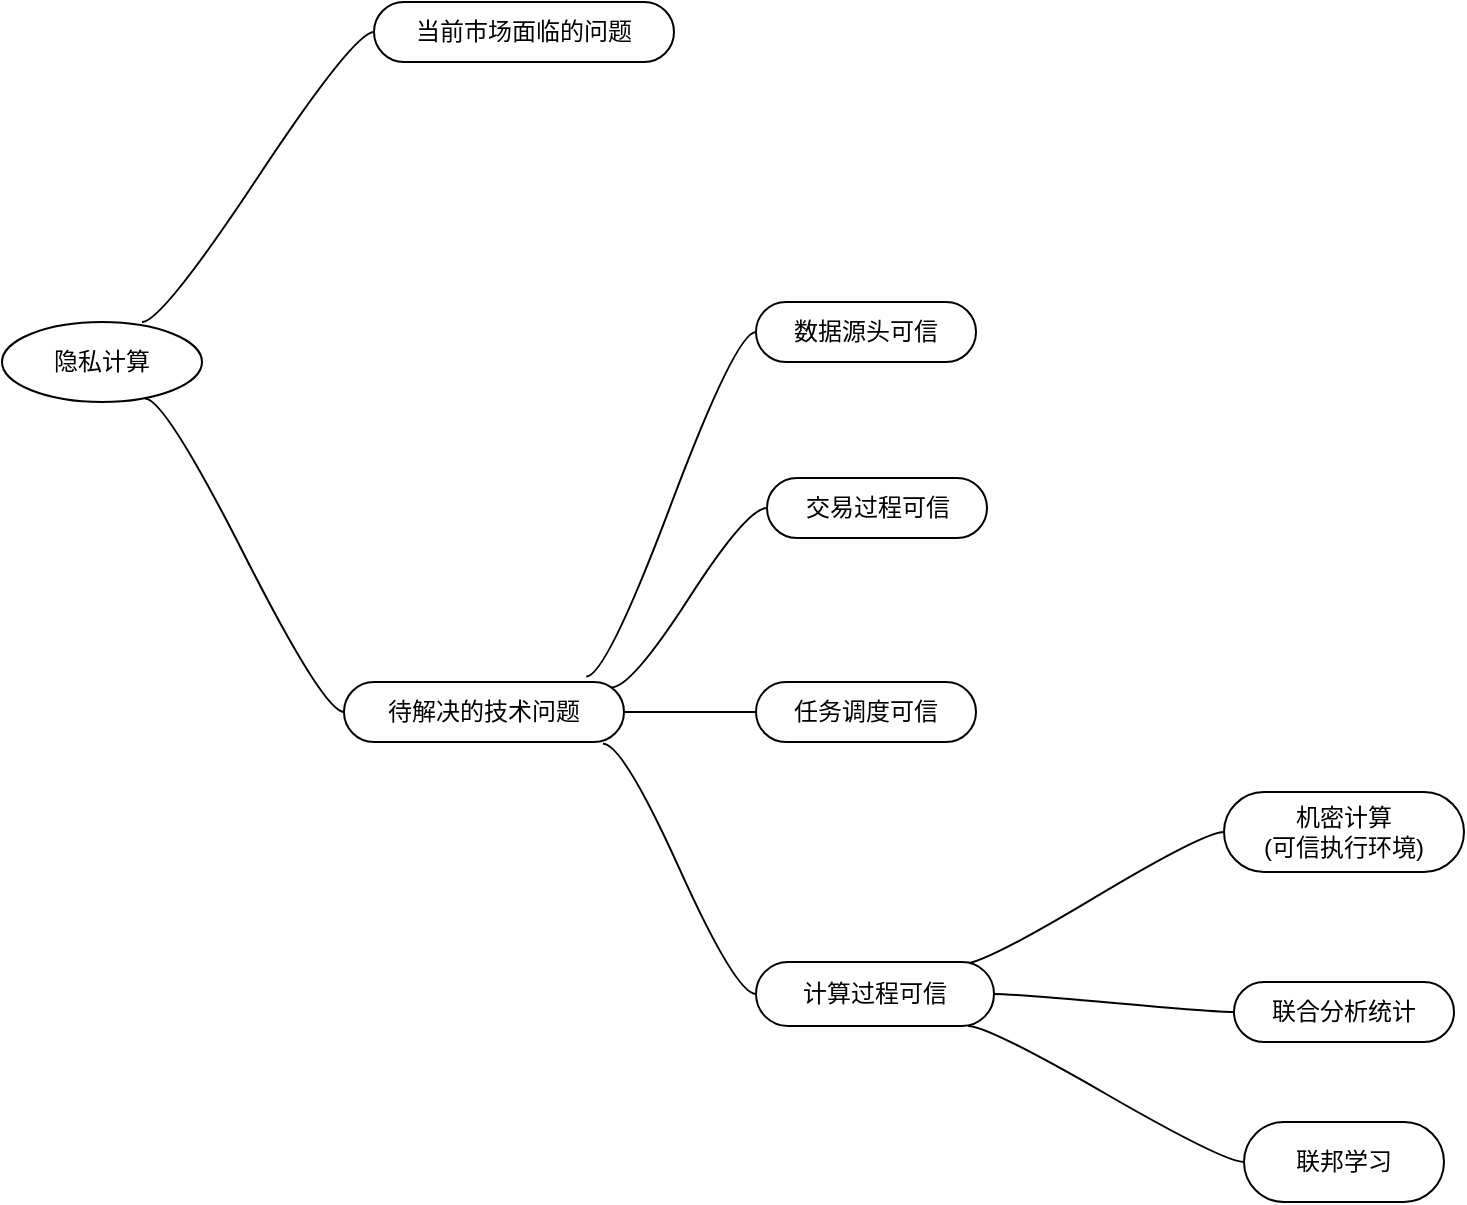 <mxfile version="16.2.4" type="github">
  <diagram id="AMjBwCmGvoG6Ac3YdRjd" name="Page-1">
    <mxGraphModel dx="2070" dy="997" grid="1" gridSize="10" guides="1" tooltips="1" connect="1" arrows="1" fold="1" page="1" pageScale="1" pageWidth="827" pageHeight="1169" math="0" shadow="0">
      <root>
        <mxCell id="0" />
        <mxCell id="1" parent="0" />
        <mxCell id="Y4qEVJC5LAISTtddAkst-14" value="隐私计算" style="ellipse;whiteSpace=wrap;html=1;align=center;newEdgeStyle={&quot;edgeStyle&quot;:&quot;entityRelationEdgeStyle&quot;,&quot;startArrow&quot;:&quot;none&quot;,&quot;endArrow&quot;:&quot;none&quot;,&quot;segment&quot;:10,&quot;curved&quot;:1};treeFolding=1;treeMoving=1;" vertex="1" parent="1">
          <mxGeometry x="414" y="330" width="100" height="40" as="geometry" />
        </mxCell>
        <mxCell id="Y4qEVJC5LAISTtddAkst-15" value="当前市场面临的问题" style="whiteSpace=wrap;html=1;rounded=1;arcSize=50;align=center;verticalAlign=middle;strokeWidth=1;autosize=1;spacing=4;treeFolding=1;treeMoving=1;newEdgeStyle={&quot;edgeStyle&quot;:&quot;entityRelationEdgeStyle&quot;,&quot;startArrow&quot;:&quot;none&quot;,&quot;endArrow&quot;:&quot;none&quot;,&quot;segment&quot;:10,&quot;curved&quot;:1};" vertex="1" parent="1">
          <mxGeometry x="600" y="170" width="150" height="30" as="geometry" />
        </mxCell>
        <mxCell id="Y4qEVJC5LAISTtddAkst-16" value="" style="edgeStyle=entityRelationEdgeStyle;startArrow=none;endArrow=none;segment=10;curved=1;rounded=0;exitX=0.7;exitY=0;exitDx=0;exitDy=0;exitPerimeter=0;" edge="1" target="Y4qEVJC5LAISTtddAkst-15" parent="1" source="Y4qEVJC5LAISTtddAkst-14">
          <mxGeometry relative="1" as="geometry">
            <mxPoint x="430" y="310" as="sourcePoint" />
          </mxGeometry>
        </mxCell>
        <mxCell id="Y4qEVJC5LAISTtddAkst-20" value="待解决的技术问题" style="whiteSpace=wrap;html=1;rounded=1;arcSize=50;align=center;verticalAlign=middle;strokeWidth=1;autosize=1;spacing=4;treeFolding=1;treeMoving=1;newEdgeStyle={&quot;edgeStyle&quot;:&quot;entityRelationEdgeStyle&quot;,&quot;startArrow&quot;:&quot;none&quot;,&quot;endArrow&quot;:&quot;none&quot;,&quot;segment&quot;:10,&quot;curved&quot;:1};" vertex="1" parent="1">
          <mxGeometry x="585" y="510" width="140" height="30" as="geometry" />
        </mxCell>
        <mxCell id="Y4qEVJC5LAISTtddAkst-21" value="" style="edgeStyle=entityRelationEdgeStyle;startArrow=none;endArrow=none;segment=10;curved=1;rounded=0;exitX=0.715;exitY=0.955;exitDx=0;exitDy=0;exitPerimeter=0;" edge="1" target="Y4qEVJC5LAISTtddAkst-20" parent="1" source="Y4qEVJC5LAISTtddAkst-14">
          <mxGeometry relative="1" as="geometry">
            <mxPoint x="810" y="490" as="sourcePoint" />
          </mxGeometry>
        </mxCell>
        <mxCell id="Y4qEVJC5LAISTtddAkst-25" value="机密计算&lt;br&gt;(可信执行环境)" style="whiteSpace=wrap;html=1;rounded=1;arcSize=50;align=center;verticalAlign=middle;strokeWidth=1;autosize=1;spacing=4;treeFolding=1;treeMoving=1;newEdgeStyle={&quot;edgeStyle&quot;:&quot;entityRelationEdgeStyle&quot;,&quot;startArrow&quot;:&quot;none&quot;,&quot;endArrow&quot;:&quot;none&quot;,&quot;segment&quot;:10,&quot;curved&quot;:1};" vertex="1" parent="1">
          <mxGeometry x="1025" y="565" width="120" height="40" as="geometry" />
        </mxCell>
        <mxCell id="Y4qEVJC5LAISTtddAkst-26" value="" style="edgeStyle=entityRelationEdgeStyle;startArrow=none;endArrow=none;segment=10;curved=1;rounded=0;exitX=0.875;exitY=0.028;exitDx=0;exitDy=0;exitPerimeter=0;" edge="1" target="Y4qEVJC5LAISTtddAkst-25" parent="1" source="Y4qEVJC5LAISTtddAkst-31">
          <mxGeometry relative="1" as="geometry">
            <mxPoint x="670" y="480" as="sourcePoint" />
          </mxGeometry>
        </mxCell>
        <mxCell id="Y4qEVJC5LAISTtddAkst-27" value="联合分析统计" style="whiteSpace=wrap;html=1;rounded=1;arcSize=50;align=center;verticalAlign=middle;strokeWidth=1;autosize=1;spacing=4;treeFolding=1;treeMoving=1;newEdgeStyle={&quot;edgeStyle&quot;:&quot;entityRelationEdgeStyle&quot;,&quot;startArrow&quot;:&quot;none&quot;,&quot;endArrow&quot;:&quot;none&quot;,&quot;segment&quot;:10,&quot;curved&quot;:1};" vertex="1" parent="1">
          <mxGeometry x="1030" y="660" width="110" height="30" as="geometry" />
        </mxCell>
        <mxCell id="Y4qEVJC5LAISTtddAkst-28" value="" style="edgeStyle=entityRelationEdgeStyle;startArrow=none;endArrow=none;segment=10;curved=1;rounded=0;" edge="1" target="Y4qEVJC5LAISTtddAkst-27" parent="1" source="Y4qEVJC5LAISTtddAkst-31">
          <mxGeometry relative="1" as="geometry">
            <mxPoint x="754" y="670" as="sourcePoint" />
          </mxGeometry>
        </mxCell>
        <mxCell id="Y4qEVJC5LAISTtddAkst-29" value="联邦学习" style="whiteSpace=wrap;html=1;rounded=1;arcSize=50;align=center;verticalAlign=middle;strokeWidth=1;autosize=1;spacing=4;treeFolding=1;treeMoving=1;newEdgeStyle={&quot;edgeStyle&quot;:&quot;entityRelationEdgeStyle&quot;,&quot;startArrow&quot;:&quot;none&quot;,&quot;endArrow&quot;:&quot;none&quot;,&quot;segment&quot;:10,&quot;curved&quot;:1};" vertex="1" parent="1">
          <mxGeometry x="1035" y="730" width="100" height="40" as="geometry" />
        </mxCell>
        <mxCell id="Y4qEVJC5LAISTtddAkst-30" value="" style="edgeStyle=entityRelationEdgeStyle;startArrow=none;endArrow=none;segment=10;curved=1;rounded=0;exitX=0.891;exitY=1;exitDx=0;exitDy=0;exitPerimeter=0;" edge="1" target="Y4qEVJC5LAISTtddAkst-29" parent="1" source="Y4qEVJC5LAISTtddAkst-31">
          <mxGeometry relative="1" as="geometry">
            <mxPoint x="740" y="800" as="sourcePoint" />
          </mxGeometry>
        </mxCell>
        <mxCell id="Y4qEVJC5LAISTtddAkst-31" value="计算过程可信" style="whiteSpace=wrap;html=1;rounded=1;arcSize=50;align=center;verticalAlign=middle;strokeWidth=1;autosize=1;spacing=4;treeFolding=1;treeMoving=1;newEdgeStyle={&quot;edgeStyle&quot;:&quot;entityRelationEdgeStyle&quot;,&quot;startArrow&quot;:&quot;none&quot;,&quot;endArrow&quot;:&quot;none&quot;,&quot;segment&quot;:10,&quot;curved&quot;:1};" vertex="1" parent="1">
          <mxGeometry x="791" y="650" width="119" height="32" as="geometry" />
        </mxCell>
        <mxCell id="Y4qEVJC5LAISTtddAkst-32" value="" style="edgeStyle=entityRelationEdgeStyle;startArrow=none;endArrow=none;segment=10;curved=1;rounded=0;exitX=0.925;exitY=1.03;exitDx=0;exitDy=0;exitPerimeter=0;" edge="1" target="Y4qEVJC5LAISTtddAkst-31" parent="1" source="Y4qEVJC5LAISTtddAkst-20">
          <mxGeometry relative="1" as="geometry">
            <mxPoint x="710" y="630" as="sourcePoint" />
          </mxGeometry>
        </mxCell>
        <mxCell id="Y4qEVJC5LAISTtddAkst-33" value="数据源头可信" style="whiteSpace=wrap;html=1;rounded=1;arcSize=50;align=center;verticalAlign=middle;strokeWidth=1;autosize=1;spacing=4;treeFolding=1;treeMoving=1;newEdgeStyle={&quot;edgeStyle&quot;:&quot;entityRelationEdgeStyle&quot;,&quot;startArrow&quot;:&quot;none&quot;,&quot;endArrow&quot;:&quot;none&quot;,&quot;segment&quot;:10,&quot;curved&quot;:1};" vertex="1" parent="1">
          <mxGeometry x="791" y="320" width="110" height="30" as="geometry" />
        </mxCell>
        <mxCell id="Y4qEVJC5LAISTtddAkst-34" value="" style="edgeStyle=entityRelationEdgeStyle;startArrow=none;endArrow=none;segment=10;curved=1;rounded=0;exitX=0.865;exitY=-0.091;exitDx=0;exitDy=0;exitPerimeter=0;" edge="1" target="Y4qEVJC5LAISTtddAkst-33" parent="1" source="Y4qEVJC5LAISTtddAkst-20">
          <mxGeometry relative="1" as="geometry">
            <mxPoint x="670" y="520" as="sourcePoint" />
          </mxGeometry>
        </mxCell>
        <mxCell id="Y4qEVJC5LAISTtddAkst-35" value="交易过程可信" style="whiteSpace=wrap;html=1;rounded=1;arcSize=50;align=center;verticalAlign=middle;strokeWidth=1;autosize=1;spacing=4;treeFolding=1;treeMoving=1;newEdgeStyle={&quot;edgeStyle&quot;:&quot;entityRelationEdgeStyle&quot;,&quot;startArrow&quot;:&quot;none&quot;,&quot;endArrow&quot;:&quot;none&quot;,&quot;segment&quot;:10,&quot;curved&quot;:1};" vertex="1" parent="1">
          <mxGeometry x="796.5" y="408" width="110" height="30" as="geometry" />
        </mxCell>
        <mxCell id="Y4qEVJC5LAISTtddAkst-36" value="" style="edgeStyle=entityRelationEdgeStyle;startArrow=none;endArrow=none;segment=10;curved=1;rounded=0;exitX=0.955;exitY=0.091;exitDx=0;exitDy=0;exitPerimeter=0;" edge="1" target="Y4qEVJC5LAISTtddAkst-35" parent="1" source="Y4qEVJC5LAISTtddAkst-20">
          <mxGeometry relative="1" as="geometry">
            <mxPoint x="775.5" y="450" as="sourcePoint" />
          </mxGeometry>
        </mxCell>
        <mxCell id="Y4qEVJC5LAISTtddAkst-37" value="任务调度可信" style="whiteSpace=wrap;html=1;rounded=1;arcSize=50;align=center;verticalAlign=middle;strokeWidth=1;autosize=1;spacing=4;treeFolding=1;treeMoving=1;newEdgeStyle={&quot;edgeStyle&quot;:&quot;entityRelationEdgeStyle&quot;,&quot;startArrow&quot;:&quot;none&quot;,&quot;endArrow&quot;:&quot;none&quot;,&quot;segment&quot;:10,&quot;curved&quot;:1};" vertex="1" parent="1">
          <mxGeometry x="791" y="510" width="110" height="30" as="geometry" />
        </mxCell>
        <mxCell id="Y4qEVJC5LAISTtddAkst-38" value="" style="edgeStyle=entityRelationEdgeStyle;startArrow=none;endArrow=none;segment=10;curved=1;rounded=0;exitX=1;exitY=0.5;exitDx=0;exitDy=0;" edge="1" target="Y4qEVJC5LAISTtddAkst-37" parent="1" source="Y4qEVJC5LAISTtddAkst-20">
          <mxGeometry relative="1" as="geometry">
            <mxPoint x="782.5" y="520" as="sourcePoint" />
          </mxGeometry>
        </mxCell>
      </root>
    </mxGraphModel>
  </diagram>
</mxfile>
